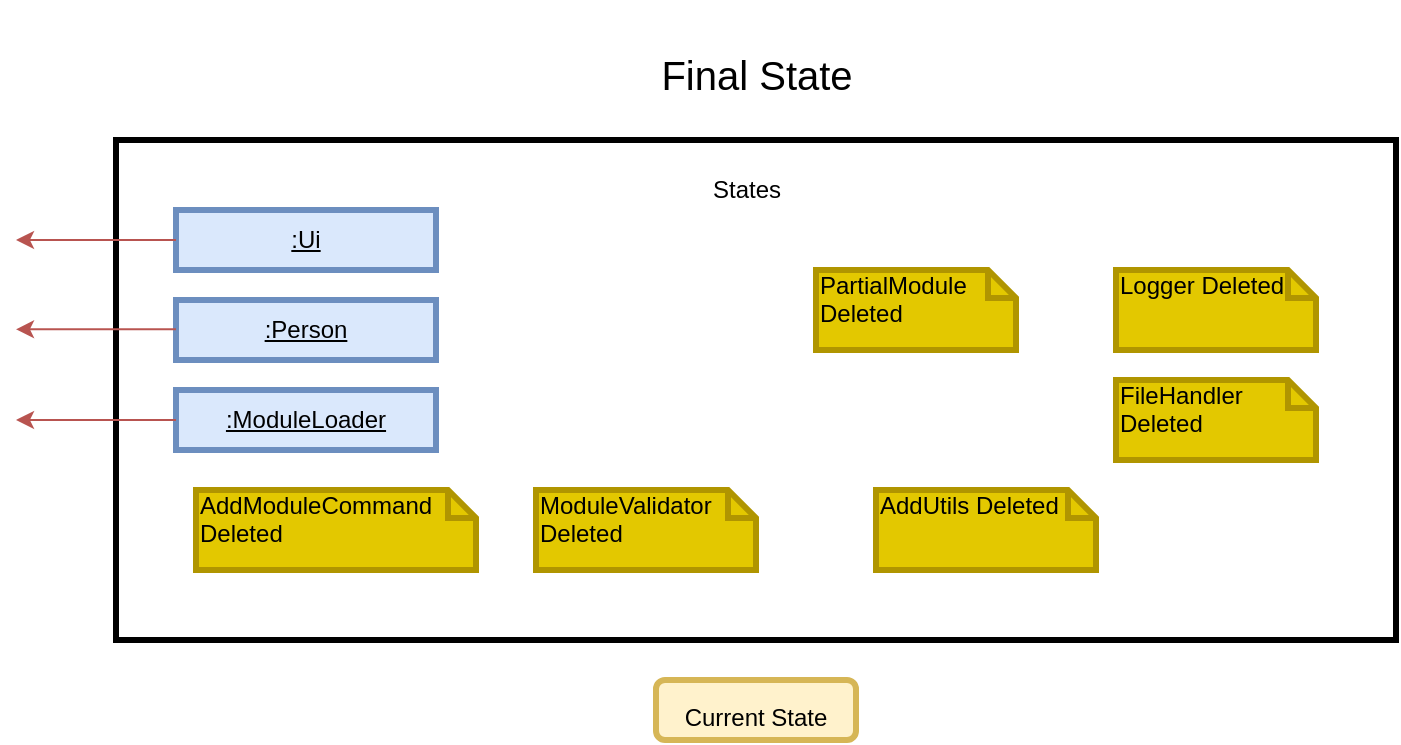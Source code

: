 <mxfile version="13.8.5" type="device"><diagram id="31LljileMjd66Bfqc7Uy" name="Page-1"><mxGraphModel dx="2062" dy="705" grid="1" gridSize="10" guides="1" tooltips="1" connect="1" arrows="1" fold="1" page="1" pageScale="1" pageWidth="827" pageHeight="1169" math="0" shadow="0"><root><mxCell id="0"/><mxCell id="1" parent="0"/><mxCell id="h9h-G9-68EJ9-kkgznHa-1" value="" style="rounded=0;whiteSpace=wrap;html=1;strokeWidth=3;" parent="1" vertex="1"><mxGeometry x="80" y="110" width="640" height="250" as="geometry"/></mxCell><mxCell id="h9h-G9-68EJ9-kkgznHa-2" value="&lt;font style=&quot;font-size: 20px&quot;&gt;Final State&lt;/font&gt;" style="text;html=1;align=center;verticalAlign=middle;resizable=0;points=[];autosize=1;fontSize=40;" parent="1" vertex="1"><mxGeometry x="345" y="40" width="110" height="60" as="geometry"/></mxCell><mxCell id="h9h-G9-68EJ9-kkgznHa-3" value="States" style="text;html=1;align=center;verticalAlign=middle;resizable=0;points=[];autosize=1;fontSize=12;" parent="1" vertex="1"><mxGeometry x="370" y="125" width="50" height="20" as="geometry"/></mxCell><mxCell id="h9h-G9-68EJ9-kkgznHa-5" value="&lt;font style=&quot;font-size: 12px&quot;&gt;Current State&lt;/font&gt;" style="rounded=1;whiteSpace=wrap;html=1;strokeWidth=3;fontSize=20;fillColor=#fff2cc;strokeColor=#d6b656;" parent="1" vertex="1"><mxGeometry x="350" y="380" width="100" height="30" as="geometry"/></mxCell><mxCell id="h9h-G9-68EJ9-kkgznHa-13" value="&lt;u&gt;:Ui&lt;/u&gt;" style="rounded=0;whiteSpace=wrap;html=1;strokeWidth=3;fontSize=12;fillColor=#dae8fc;strokeColor=#6c8ebf;" parent="1" vertex="1"><mxGeometry x="110" y="145" width="130" height="30" as="geometry"/></mxCell><mxCell id="h9h-G9-68EJ9-kkgznHa-14" value="&lt;u&gt;:Person&lt;/u&gt;" style="rounded=0;whiteSpace=wrap;html=1;strokeWidth=3;fontSize=12;fillColor=#dae8fc;strokeColor=#6c8ebf;" parent="1" vertex="1"><mxGeometry x="110" y="190" width="130" height="30" as="geometry"/></mxCell><mxCell id="h9h-G9-68EJ9-kkgznHa-24" value="&lt;font color=&quot;#000000&quot;&gt;PartialModule Deleted&lt;/font&gt;" style="shape=note;whiteSpace=wrap;html=1;size=14;verticalAlign=top;align=left;spacingTop=-6;strokeWidth=3;fontSize=12;fillColor=#e3c800;strokeColor=#B09500;fontColor=#ffffff;" parent="1" vertex="1"><mxGeometry x="430" y="175" width="100" height="40" as="geometry"/></mxCell><mxCell id="h9h-G9-68EJ9-kkgznHa-26" value="&lt;font color=&quot;#000000&quot;&gt;Logger Deleted&lt;/font&gt;" style="shape=note;whiteSpace=wrap;html=1;size=14;verticalAlign=top;align=left;spacingTop=-6;strokeWidth=3;fontSize=12;fillColor=#e3c800;strokeColor=#B09500;fontColor=#ffffff;" parent="1" vertex="1"><mxGeometry x="580" y="175" width="100" height="40" as="geometry"/></mxCell><mxCell id="h9h-G9-68EJ9-kkgznHa-27" value="&lt;font color=&quot;#000000&quot;&gt;FileHandler Deleted&lt;/font&gt;" style="shape=note;whiteSpace=wrap;html=1;size=14;verticalAlign=top;align=left;spacingTop=-6;strokeWidth=3;fontSize=12;fillColor=#e3c800;strokeColor=#B09500;fontColor=#ffffff;" parent="1" vertex="1"><mxGeometry x="580" y="230" width="100" height="40" as="geometry"/></mxCell><mxCell id="h9h-G9-68EJ9-kkgznHa-28" value="&lt;font color=&quot;#000000&quot;&gt;AddUtils Deleted&lt;/font&gt;" style="shape=note;whiteSpace=wrap;html=1;size=14;verticalAlign=top;align=left;spacingTop=-6;strokeWidth=3;fontSize=12;fillColor=#e3c800;strokeColor=#B09500;fontColor=#ffffff;" parent="1" vertex="1"><mxGeometry x="460" y="285" width="110" height="40" as="geometry"/></mxCell><mxCell id="h9h-G9-68EJ9-kkgznHa-29" value="&lt;font color=&quot;#000000&quot;&gt;ModuleValidator Deleted&lt;/font&gt;" style="shape=note;whiteSpace=wrap;html=1;size=14;verticalAlign=top;align=left;spacingTop=-6;strokeWidth=3;fontSize=12;fillColor=#e3c800;strokeColor=#B09500;fontColor=#ffffff;" parent="1" vertex="1"><mxGeometry x="290" y="285" width="110" height="40" as="geometry"/></mxCell><mxCell id="h9h-G9-68EJ9-kkgznHa-30" value="&lt;font color=&quot;#000000&quot;&gt;AddModuleCommand Deleted&lt;/font&gt;" style="shape=note;whiteSpace=wrap;html=1;size=14;verticalAlign=top;align=left;spacingTop=-6;strokeWidth=3;fontSize=12;fillColor=#e3c800;strokeColor=#B09500;fontColor=#ffffff;" parent="1" vertex="1"><mxGeometry x="120" y="285" width="140" height="40" as="geometry"/></mxCell><mxCell id="h9h-G9-68EJ9-kkgznHa-33" value="" style="endArrow=classic;html=1;fontSize=12;fillColor=#f8cecc;strokeColor=#b85450;exitX=0;exitY=0.5;exitDx=0;exitDy=0;" parent="1" source="h9h-G9-68EJ9-kkgznHa-13" edge="1"><mxGeometry width="50" height="50" relative="1" as="geometry"><mxPoint x="10" y="195" as="sourcePoint"/><mxPoint x="30" y="160" as="targetPoint"/></mxGeometry></mxCell><mxCell id="h9h-G9-68EJ9-kkgznHa-34" value="" style="endArrow=classic;html=1;fontSize=12;fillColor=#f8cecc;strokeColor=#b85450;exitX=0;exitY=0.5;exitDx=0;exitDy=0;" parent="1" edge="1"><mxGeometry width="50" height="50" relative="1" as="geometry"><mxPoint x="110" y="204.66" as="sourcePoint"/><mxPoint x="30" y="204.66" as="targetPoint"/></mxGeometry></mxCell><mxCell id="rt21vjllCBCWZhJuJ025-1" value="&lt;u&gt;:ModuleLoader&lt;/u&gt;" style="rounded=0;whiteSpace=wrap;html=1;strokeWidth=3;fontSize=12;fillColor=#dae8fc;strokeColor=#6c8ebf;" parent="1" vertex="1"><mxGeometry x="110" y="235" width="130" height="30" as="geometry"/></mxCell><mxCell id="rt21vjllCBCWZhJuJ025-2" value="" style="endArrow=classic;html=1;fontSize=12;fillColor=#f8cecc;strokeColor=#b85450;exitX=0;exitY=0.5;exitDx=0;exitDy=0;" parent="1" edge="1"><mxGeometry width="50" height="50" relative="1" as="geometry"><mxPoint x="110" y="250.0" as="sourcePoint"/><mxPoint x="30" y="250.0" as="targetPoint"/></mxGeometry></mxCell></root></mxGraphModel></diagram></mxfile>